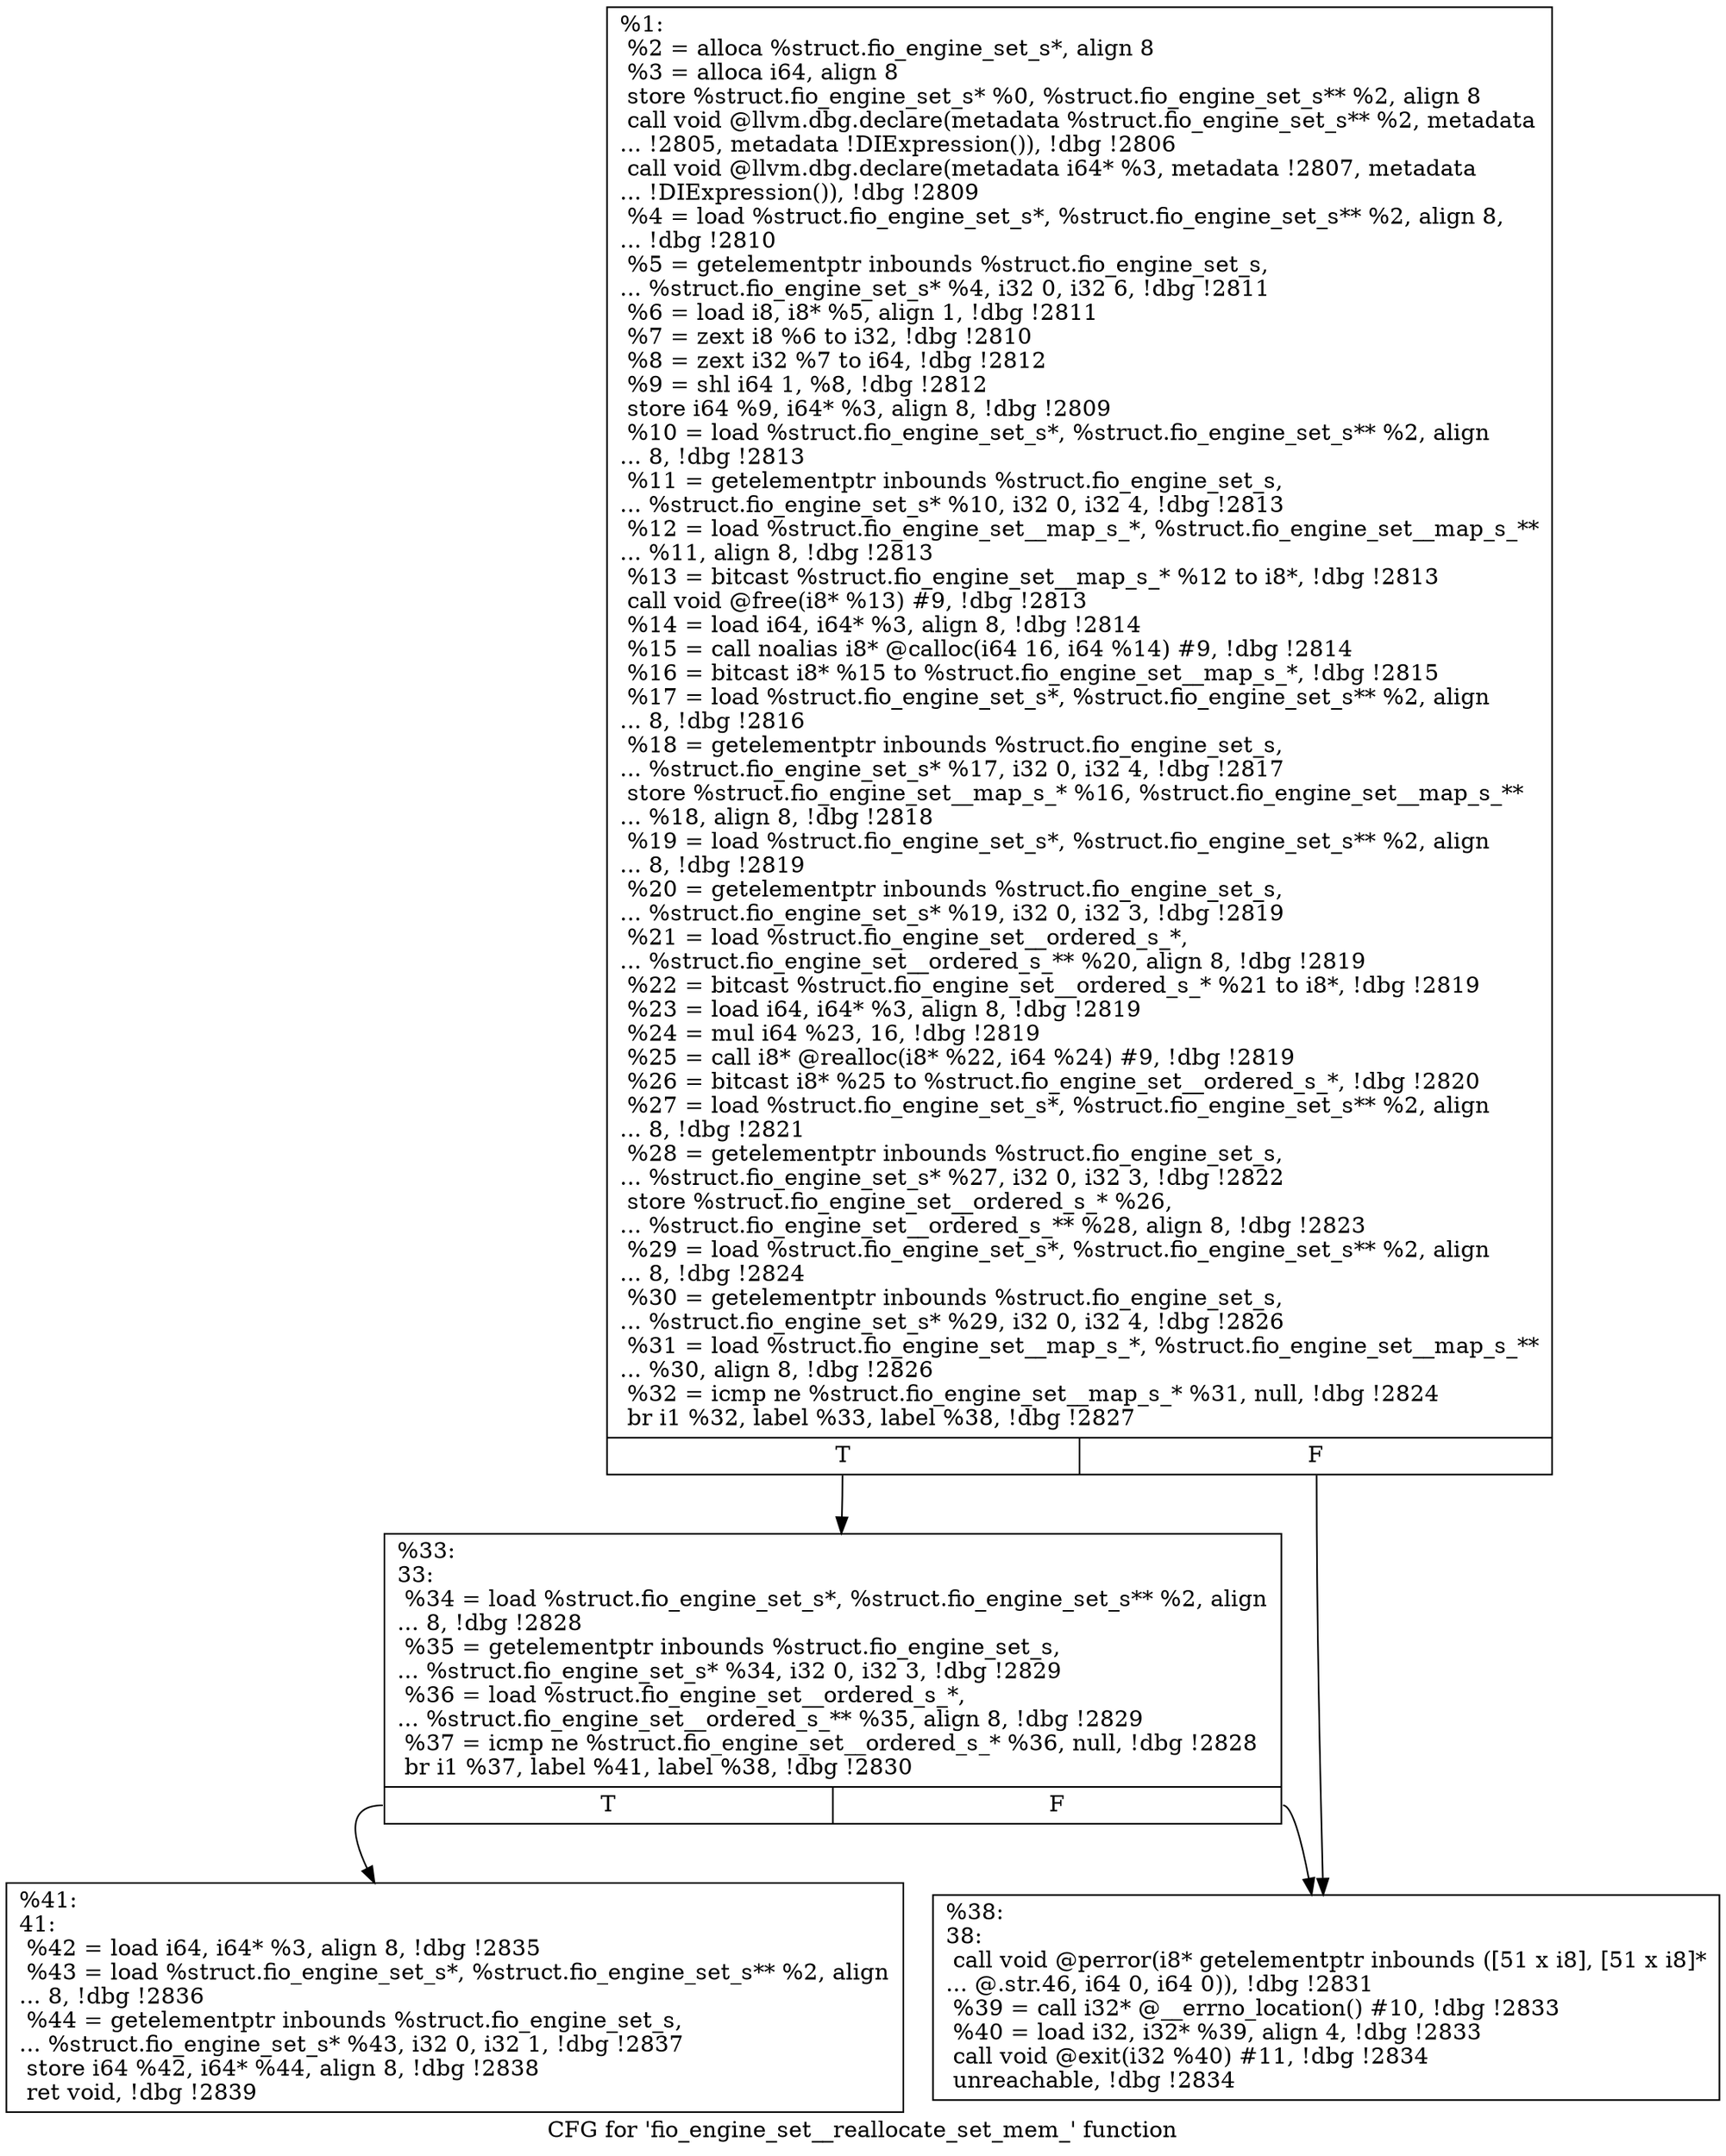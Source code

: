 digraph "CFG for 'fio_engine_set__reallocate_set_mem_' function" {
	label="CFG for 'fio_engine_set__reallocate_set_mem_' function";

	Node0x556851482fe0 [shape=record,label="{%1:\l  %2 = alloca %struct.fio_engine_set_s*, align 8\l  %3 = alloca i64, align 8\l  store %struct.fio_engine_set_s* %0, %struct.fio_engine_set_s** %2, align 8\l  call void @llvm.dbg.declare(metadata %struct.fio_engine_set_s** %2, metadata\l... !2805, metadata !DIExpression()), !dbg !2806\l  call void @llvm.dbg.declare(metadata i64* %3, metadata !2807, metadata\l... !DIExpression()), !dbg !2809\l  %4 = load %struct.fio_engine_set_s*, %struct.fio_engine_set_s** %2, align 8,\l... !dbg !2810\l  %5 = getelementptr inbounds %struct.fio_engine_set_s,\l... %struct.fio_engine_set_s* %4, i32 0, i32 6, !dbg !2811\l  %6 = load i8, i8* %5, align 1, !dbg !2811\l  %7 = zext i8 %6 to i32, !dbg !2810\l  %8 = zext i32 %7 to i64, !dbg !2812\l  %9 = shl i64 1, %8, !dbg !2812\l  store i64 %9, i64* %3, align 8, !dbg !2809\l  %10 = load %struct.fio_engine_set_s*, %struct.fio_engine_set_s** %2, align\l... 8, !dbg !2813\l  %11 = getelementptr inbounds %struct.fio_engine_set_s,\l... %struct.fio_engine_set_s* %10, i32 0, i32 4, !dbg !2813\l  %12 = load %struct.fio_engine_set__map_s_*, %struct.fio_engine_set__map_s_**\l... %11, align 8, !dbg !2813\l  %13 = bitcast %struct.fio_engine_set__map_s_* %12 to i8*, !dbg !2813\l  call void @free(i8* %13) #9, !dbg !2813\l  %14 = load i64, i64* %3, align 8, !dbg !2814\l  %15 = call noalias i8* @calloc(i64 16, i64 %14) #9, !dbg !2814\l  %16 = bitcast i8* %15 to %struct.fio_engine_set__map_s_*, !dbg !2815\l  %17 = load %struct.fio_engine_set_s*, %struct.fio_engine_set_s** %2, align\l... 8, !dbg !2816\l  %18 = getelementptr inbounds %struct.fio_engine_set_s,\l... %struct.fio_engine_set_s* %17, i32 0, i32 4, !dbg !2817\l  store %struct.fio_engine_set__map_s_* %16, %struct.fio_engine_set__map_s_**\l... %18, align 8, !dbg !2818\l  %19 = load %struct.fio_engine_set_s*, %struct.fio_engine_set_s** %2, align\l... 8, !dbg !2819\l  %20 = getelementptr inbounds %struct.fio_engine_set_s,\l... %struct.fio_engine_set_s* %19, i32 0, i32 3, !dbg !2819\l  %21 = load %struct.fio_engine_set__ordered_s_*,\l... %struct.fio_engine_set__ordered_s_** %20, align 8, !dbg !2819\l  %22 = bitcast %struct.fio_engine_set__ordered_s_* %21 to i8*, !dbg !2819\l  %23 = load i64, i64* %3, align 8, !dbg !2819\l  %24 = mul i64 %23, 16, !dbg !2819\l  %25 = call i8* @realloc(i8* %22, i64 %24) #9, !dbg !2819\l  %26 = bitcast i8* %25 to %struct.fio_engine_set__ordered_s_*, !dbg !2820\l  %27 = load %struct.fio_engine_set_s*, %struct.fio_engine_set_s** %2, align\l... 8, !dbg !2821\l  %28 = getelementptr inbounds %struct.fio_engine_set_s,\l... %struct.fio_engine_set_s* %27, i32 0, i32 3, !dbg !2822\l  store %struct.fio_engine_set__ordered_s_* %26,\l... %struct.fio_engine_set__ordered_s_** %28, align 8, !dbg !2823\l  %29 = load %struct.fio_engine_set_s*, %struct.fio_engine_set_s** %2, align\l... 8, !dbg !2824\l  %30 = getelementptr inbounds %struct.fio_engine_set_s,\l... %struct.fio_engine_set_s* %29, i32 0, i32 4, !dbg !2826\l  %31 = load %struct.fio_engine_set__map_s_*, %struct.fio_engine_set__map_s_**\l... %30, align 8, !dbg !2826\l  %32 = icmp ne %struct.fio_engine_set__map_s_* %31, null, !dbg !2824\l  br i1 %32, label %33, label %38, !dbg !2827\l|{<s0>T|<s1>F}}"];
	Node0x556851482fe0:s0 -> Node0x556851483090;
	Node0x556851482fe0:s1 -> Node0x5568514830e0;
	Node0x556851483090 [shape=record,label="{%33:\l33:                                               \l  %34 = load %struct.fio_engine_set_s*, %struct.fio_engine_set_s** %2, align\l... 8, !dbg !2828\l  %35 = getelementptr inbounds %struct.fio_engine_set_s,\l... %struct.fio_engine_set_s* %34, i32 0, i32 3, !dbg !2829\l  %36 = load %struct.fio_engine_set__ordered_s_*,\l... %struct.fio_engine_set__ordered_s_** %35, align 8, !dbg !2829\l  %37 = icmp ne %struct.fio_engine_set__ordered_s_* %36, null, !dbg !2828\l  br i1 %37, label %41, label %38, !dbg !2830\l|{<s0>T|<s1>F}}"];
	Node0x556851483090:s0 -> Node0x556851483130;
	Node0x556851483090:s1 -> Node0x5568514830e0;
	Node0x5568514830e0 [shape=record,label="{%38:\l38:                                               \l  call void @perror(i8* getelementptr inbounds ([51 x i8], [51 x i8]*\l... @.str.46, i64 0, i64 0)), !dbg !2831\l  %39 = call i32* @__errno_location() #10, !dbg !2833\l  %40 = load i32, i32* %39, align 4, !dbg !2833\l  call void @exit(i32 %40) #11, !dbg !2834\l  unreachable, !dbg !2834\l}"];
	Node0x556851483130 [shape=record,label="{%41:\l41:                                               \l  %42 = load i64, i64* %3, align 8, !dbg !2835\l  %43 = load %struct.fio_engine_set_s*, %struct.fio_engine_set_s** %2, align\l... 8, !dbg !2836\l  %44 = getelementptr inbounds %struct.fio_engine_set_s,\l... %struct.fio_engine_set_s* %43, i32 0, i32 1, !dbg !2837\l  store i64 %42, i64* %44, align 8, !dbg !2838\l  ret void, !dbg !2839\l}"];
}
